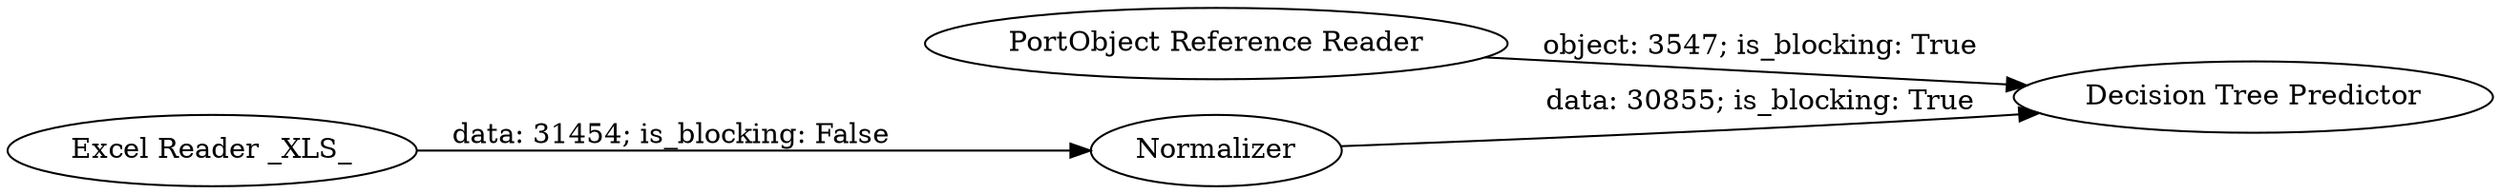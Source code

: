 digraph {
	"2072834642685377447_2" [label=Normalizer]
	"2072834642685377447_7" [label="Excel Reader _XLS_"]
	"2072834642685377447_6" [label="Decision Tree Predictor"]
	"2072834642685377447_5" [label="PortObject Reference Reader"]
	"2072834642685377447_7" -> "2072834642685377447_2" [label="data: 31454; is_blocking: False"]
	"2072834642685377447_2" -> "2072834642685377447_6" [label="data: 30855; is_blocking: True"]
	"2072834642685377447_5" -> "2072834642685377447_6" [label="object: 3547; is_blocking: True"]
	rankdir=LR
}
